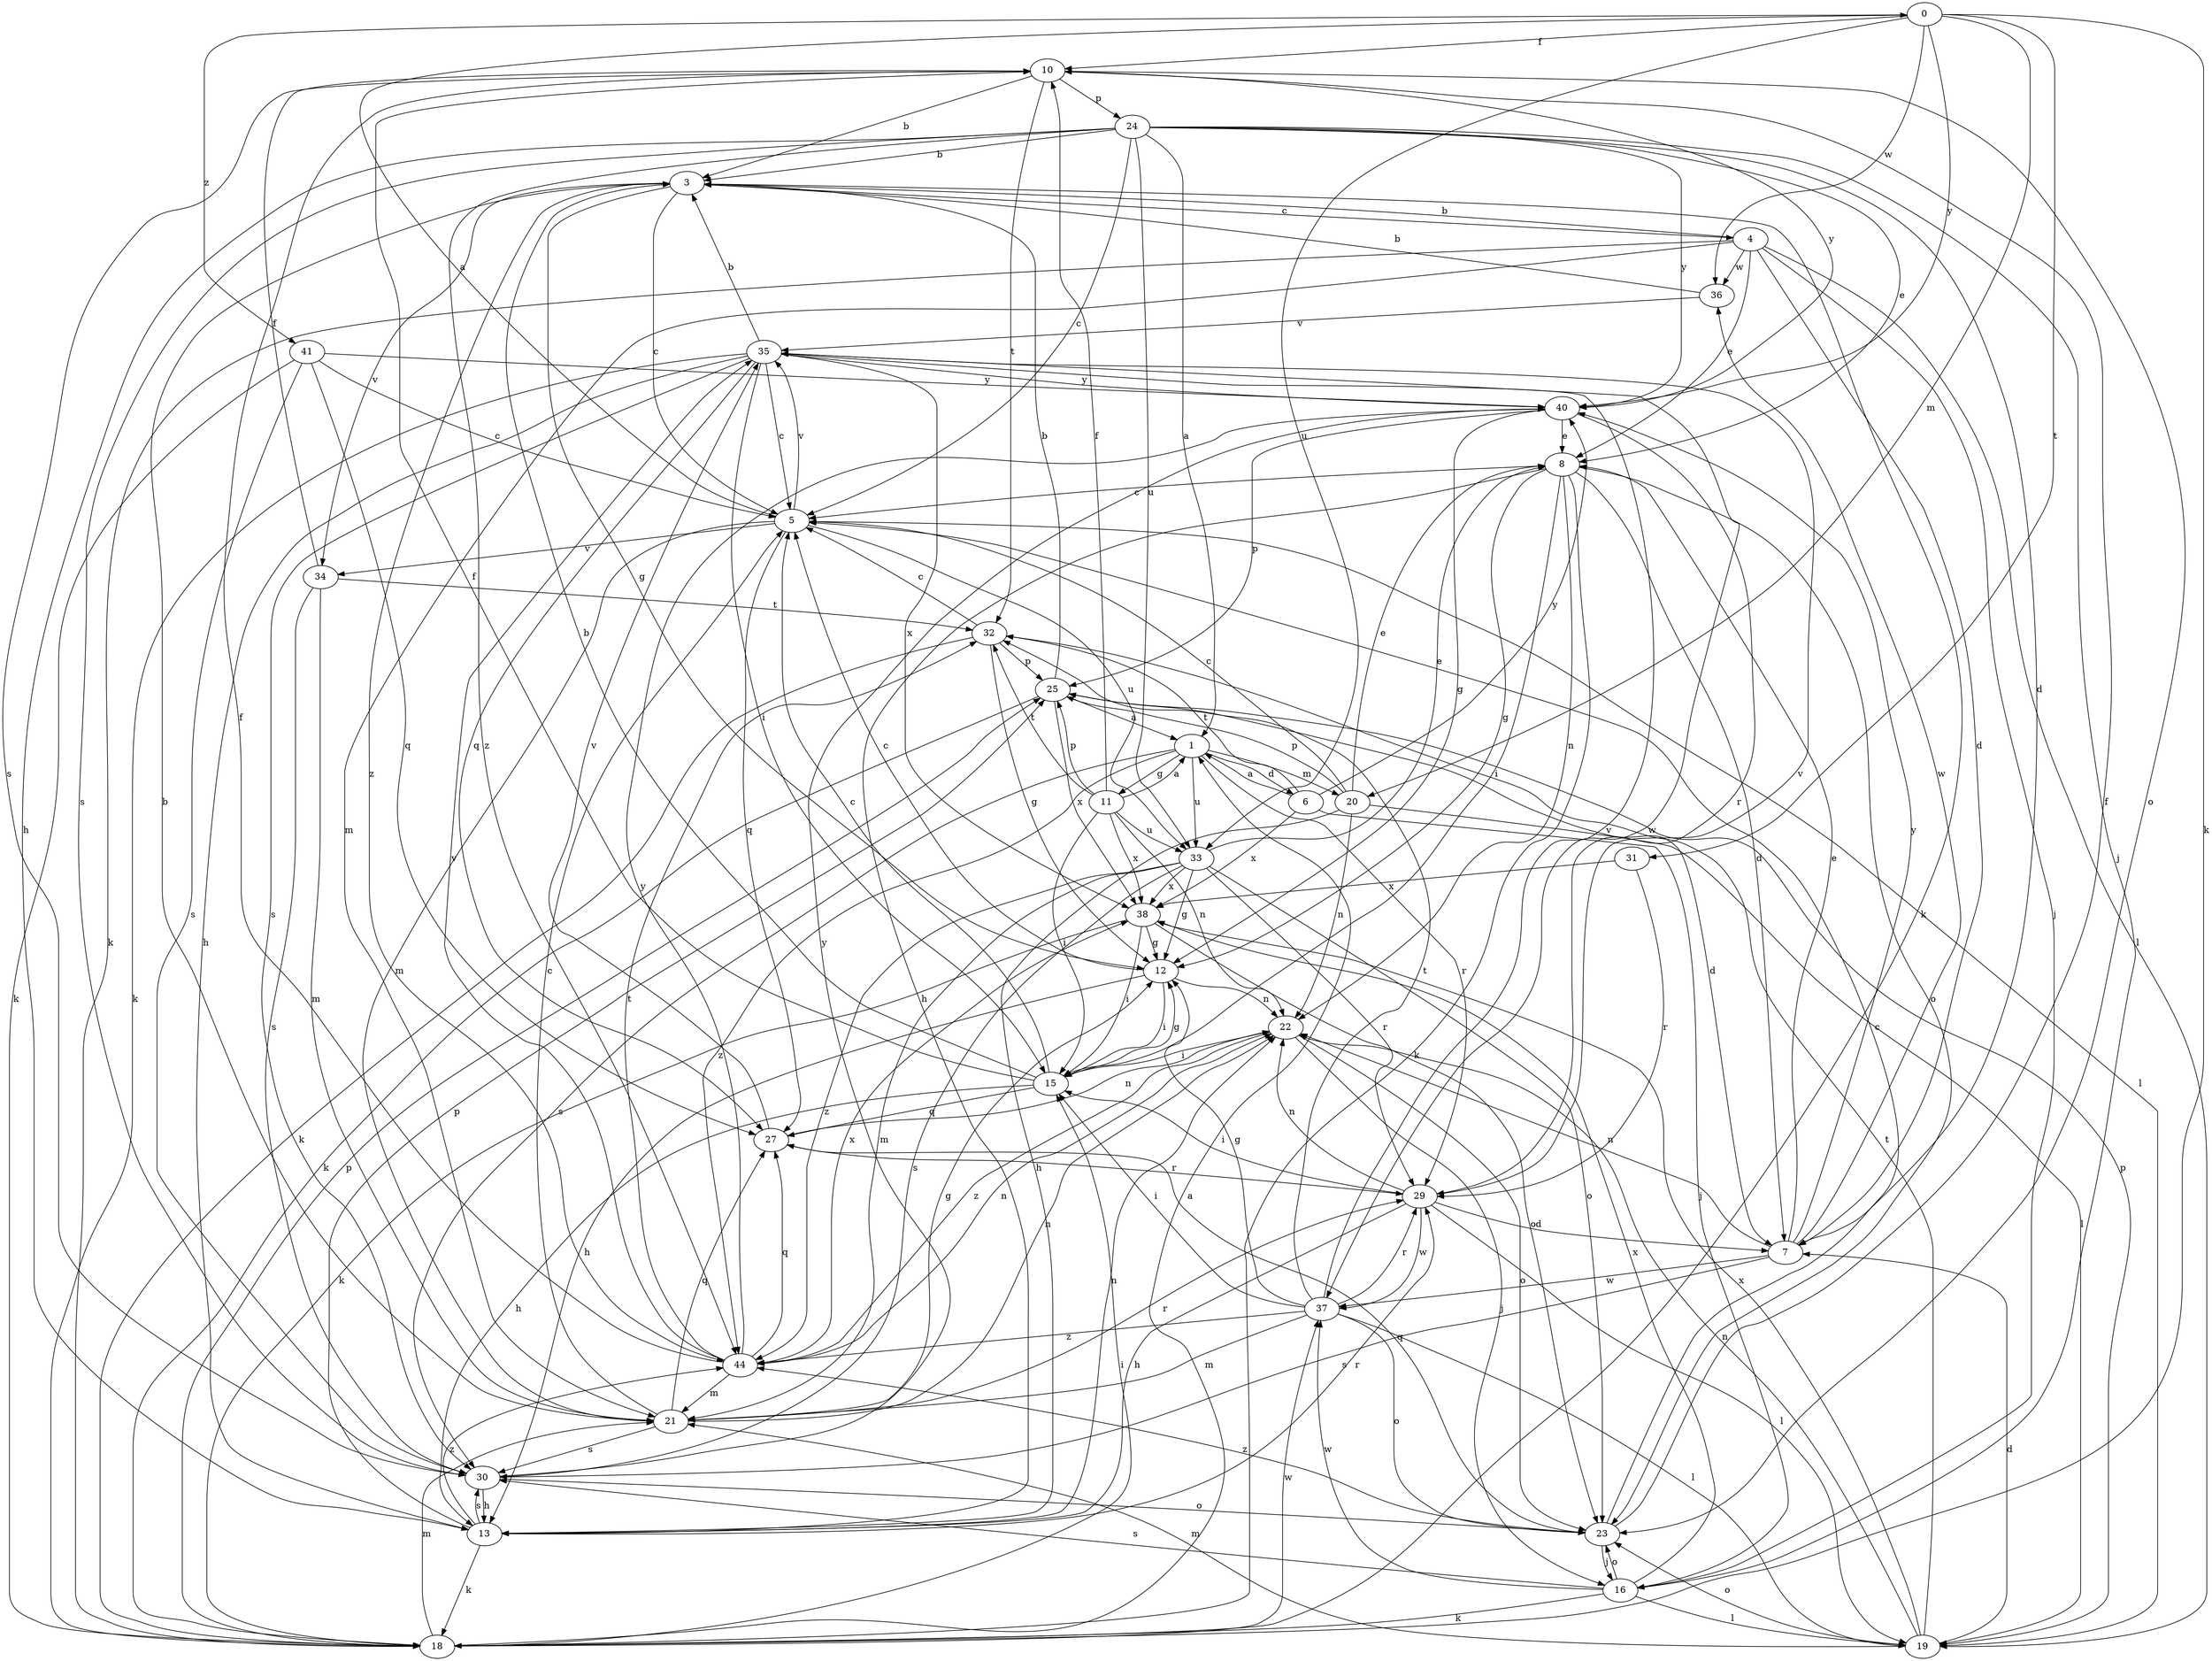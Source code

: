 strict digraph  {
0;
1;
3;
4;
5;
6;
7;
8;
10;
11;
12;
13;
15;
16;
18;
19;
20;
21;
22;
23;
24;
25;
27;
29;
30;
31;
32;
33;
34;
35;
36;
37;
38;
40;
41;
44;
0 -> 10  [label=f];
0 -> 18  [label=k];
0 -> 20  [label=m];
0 -> 31  [label=t];
0 -> 33  [label=u];
0 -> 36  [label=w];
0 -> 40  [label=y];
0 -> 41  [label=z];
1 -> 6  [label=d];
1 -> 11  [label=g];
1 -> 20  [label=m];
1 -> 29  [label=r];
1 -> 30  [label=s];
1 -> 33  [label=u];
1 -> 44  [label=z];
3 -> 4  [label=c];
3 -> 5  [label=c];
3 -> 12  [label=g];
3 -> 18  [label=k];
3 -> 34  [label=v];
3 -> 44  [label=z];
4 -> 3  [label=b];
4 -> 7  [label=d];
4 -> 8  [label=e];
4 -> 16  [label=j];
4 -> 18  [label=k];
4 -> 19  [label=l];
4 -> 21  [label=m];
4 -> 36  [label=w];
5 -> 0  [label=a];
5 -> 19  [label=l];
5 -> 21  [label=m];
5 -> 27  [label=q];
5 -> 33  [label=u];
5 -> 34  [label=v];
5 -> 35  [label=v];
6 -> 1  [label=a];
6 -> 16  [label=j];
6 -> 32  [label=t];
6 -> 38  [label=x];
6 -> 40  [label=y];
7 -> 8  [label=e];
7 -> 22  [label=n];
7 -> 30  [label=s];
7 -> 36  [label=w];
7 -> 37  [label=w];
7 -> 40  [label=y];
8 -> 5  [label=c];
8 -> 7  [label=d];
8 -> 12  [label=g];
8 -> 13  [label=h];
8 -> 15  [label=i];
8 -> 18  [label=k];
8 -> 22  [label=n];
8 -> 23  [label=o];
10 -> 3  [label=b];
10 -> 23  [label=o];
10 -> 24  [label=p];
10 -> 30  [label=s];
10 -> 32  [label=t];
10 -> 40  [label=y];
11 -> 1  [label=a];
11 -> 10  [label=f];
11 -> 15  [label=i];
11 -> 22  [label=n];
11 -> 25  [label=p];
11 -> 32  [label=t];
11 -> 33  [label=u];
11 -> 38  [label=x];
12 -> 5  [label=c];
12 -> 13  [label=h];
12 -> 15  [label=i];
12 -> 22  [label=n];
13 -> 18  [label=k];
13 -> 22  [label=n];
13 -> 25  [label=p];
13 -> 29  [label=r];
13 -> 30  [label=s];
13 -> 44  [label=z];
15 -> 3  [label=b];
15 -> 5  [label=c];
15 -> 10  [label=f];
15 -> 12  [label=g];
15 -> 13  [label=h];
15 -> 27  [label=q];
16 -> 18  [label=k];
16 -> 19  [label=l];
16 -> 23  [label=o];
16 -> 30  [label=s];
16 -> 37  [label=w];
16 -> 38  [label=x];
18 -> 1  [label=a];
18 -> 15  [label=i];
18 -> 21  [label=m];
18 -> 25  [label=p];
18 -> 37  [label=w];
19 -> 7  [label=d];
19 -> 21  [label=m];
19 -> 22  [label=n];
19 -> 23  [label=o];
19 -> 25  [label=p];
19 -> 32  [label=t];
19 -> 38  [label=x];
20 -> 5  [label=c];
20 -> 8  [label=e];
20 -> 13  [label=h];
20 -> 19  [label=l];
20 -> 22  [label=n];
20 -> 25  [label=p];
21 -> 3  [label=b];
21 -> 5  [label=c];
21 -> 12  [label=g];
21 -> 22  [label=n];
21 -> 27  [label=q];
21 -> 29  [label=r];
21 -> 30  [label=s];
22 -> 15  [label=i];
22 -> 16  [label=j];
22 -> 23  [label=o];
22 -> 44  [label=z];
23 -> 5  [label=c];
23 -> 10  [label=f];
23 -> 16  [label=j];
23 -> 27  [label=q];
23 -> 44  [label=z];
24 -> 1  [label=a];
24 -> 3  [label=b];
24 -> 5  [label=c];
24 -> 7  [label=d];
24 -> 8  [label=e];
24 -> 13  [label=h];
24 -> 16  [label=j];
24 -> 30  [label=s];
24 -> 33  [label=u];
24 -> 40  [label=y];
24 -> 44  [label=z];
25 -> 1  [label=a];
25 -> 3  [label=b];
25 -> 7  [label=d];
25 -> 18  [label=k];
25 -> 38  [label=x];
27 -> 22  [label=n];
27 -> 29  [label=r];
27 -> 35  [label=v];
29 -> 7  [label=d];
29 -> 13  [label=h];
29 -> 15  [label=i];
29 -> 19  [label=l];
29 -> 22  [label=n];
29 -> 35  [label=v];
29 -> 37  [label=w];
30 -> 13  [label=h];
30 -> 23  [label=o];
30 -> 40  [label=y];
31 -> 29  [label=r];
31 -> 38  [label=x];
32 -> 5  [label=c];
32 -> 12  [label=g];
32 -> 18  [label=k];
32 -> 25  [label=p];
33 -> 8  [label=e];
33 -> 12  [label=g];
33 -> 21  [label=m];
33 -> 23  [label=o];
33 -> 29  [label=r];
33 -> 30  [label=s];
33 -> 38  [label=x];
33 -> 44  [label=z];
34 -> 10  [label=f];
34 -> 21  [label=m];
34 -> 30  [label=s];
34 -> 32  [label=t];
35 -> 3  [label=b];
35 -> 5  [label=c];
35 -> 13  [label=h];
35 -> 15  [label=i];
35 -> 18  [label=k];
35 -> 27  [label=q];
35 -> 30  [label=s];
35 -> 37  [label=w];
35 -> 38  [label=x];
35 -> 40  [label=y];
36 -> 3  [label=b];
36 -> 35  [label=v];
37 -> 12  [label=g];
37 -> 15  [label=i];
37 -> 19  [label=l];
37 -> 21  [label=m];
37 -> 23  [label=o];
37 -> 29  [label=r];
37 -> 32  [label=t];
37 -> 35  [label=v];
37 -> 44  [label=z];
38 -> 12  [label=g];
38 -> 15  [label=i];
38 -> 18  [label=k];
38 -> 23  [label=o];
40 -> 8  [label=e];
40 -> 12  [label=g];
40 -> 25  [label=p];
40 -> 29  [label=r];
41 -> 5  [label=c];
41 -> 18  [label=k];
41 -> 27  [label=q];
41 -> 30  [label=s];
41 -> 40  [label=y];
44 -> 10  [label=f];
44 -> 21  [label=m];
44 -> 22  [label=n];
44 -> 27  [label=q];
44 -> 32  [label=t];
44 -> 35  [label=v];
44 -> 38  [label=x];
44 -> 40  [label=y];
}
